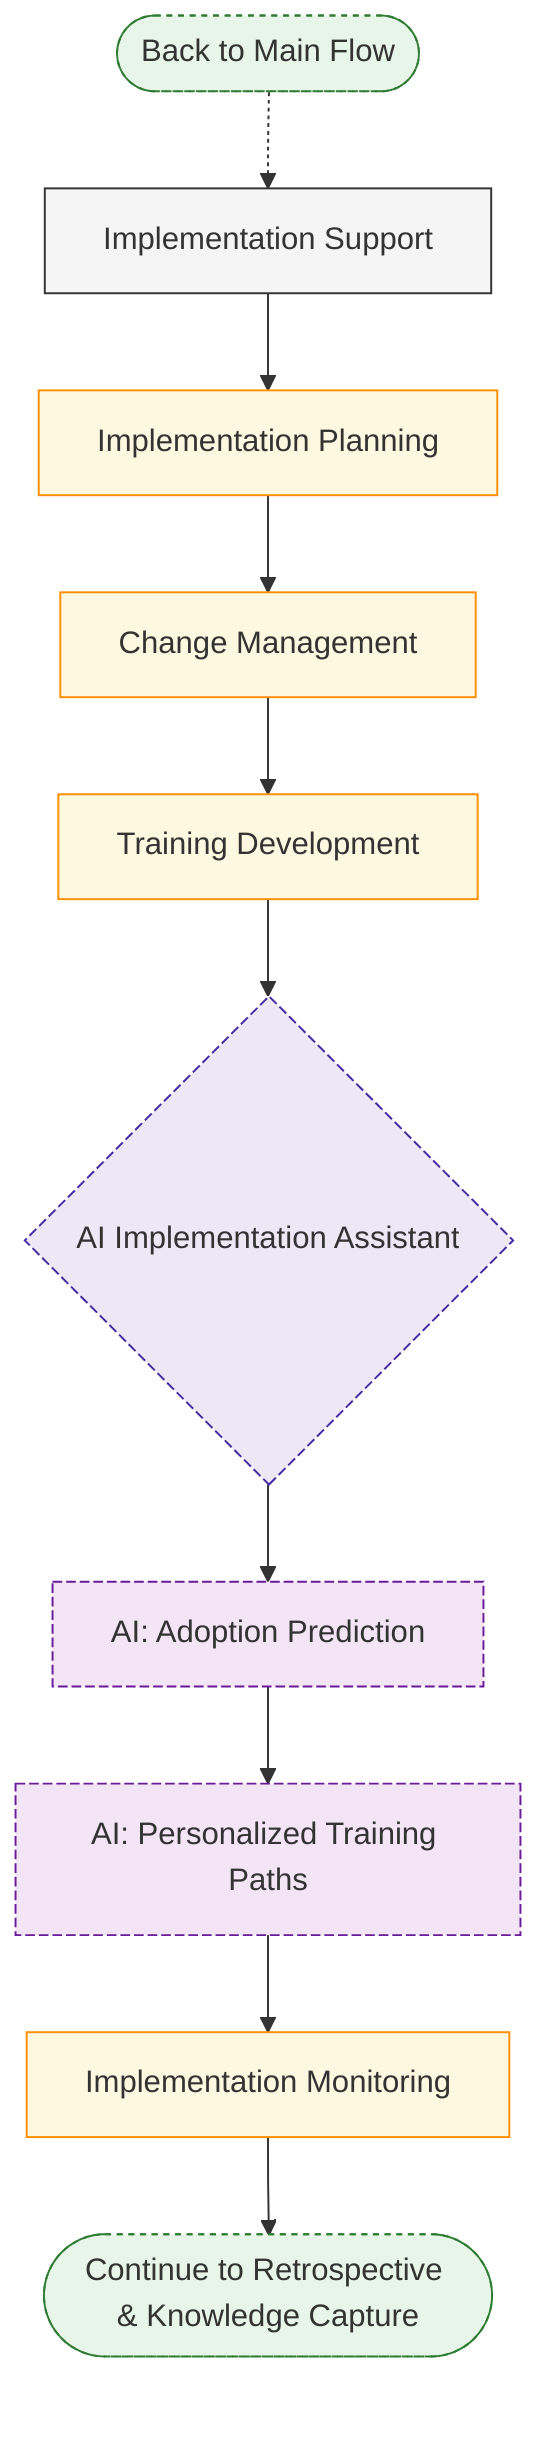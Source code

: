 flowchart TD
    %% Implementation Support Subtree
    
    %% Main node connecting back to main diagram
    mainFlow(["Back to Main Flow"]) -.-> implementation[Implementation Support]
    
    %% Detailed steps within Implementation phase (limited to ~5 nodes)
    implementation --> implementationPlanning[Implementation Planning]
    implementationPlanning --> changeManagement[Change Management]
    changeManagement --> trainingDevelopment[Training Development]
    
    %% AI Integration - Implementation Assistant
    trainingDevelopment --> aiImplementationAssistant{AI Implementation Assistant}
    aiImplementationAssistant --> adoptionPrediction[AI: Adoption Prediction]
    adoptionPrediction --> personalizedTraining[AI: Personalized Training Paths]
    personalizedTraining --> implementationMonitoring[Implementation Monitoring]
    
    %% Return to main flow
    implementationMonitoring --> nextPhase(["Continue to Retrospective & Knowledge Capture"])
    
    %% Click interactions
    click mainFlow "../index.html" "Return to main workflow"
    click nextPhase "../index.html" "Continue to next phase"
    click aiImplementationAssistant "#" "AI Implementation Assistant\n\nPurpose: Predict adoption challenges and create personalized training paths\n\nPrompt example: 'Based on this organizational assessment, identify potential adoption barriers for each stakeholder group and suggest tailored change management approaches.'\n\nClick for more details" _self
    
    %% Detailed Styling and Classifications
    classDef phase fill:#f5f5f5,stroke:#333,stroke-width:1px;
    classDef subProcess fill:#fff8e1,stroke:#ff8f00,stroke-width:1px;
    classDef aiDecision fill:#ede7f6,stroke:#4527a0,stroke-width:1px,stroke-dasharray: 5 2;
    classDef aiNode fill:#f3e5f5,stroke:#6a1b9a,stroke-width:1px,stroke-dasharray: 5 2;
    classDef navigation fill:#e8f5e9,stroke:#2e7d32,stroke-width:1px,stroke-dasharray: 3 3;
    
    %% Apply styles to nodes
    class implementation phase;
    class implementationPlanning,changeManagement,trainingDevelopment,implementationMonitoring subProcess;
    class aiImplementationAssistant aiDecision;
    class adoptionPrediction,personalizedTraining aiNode;
    class mainFlow,nextPhase navigation;